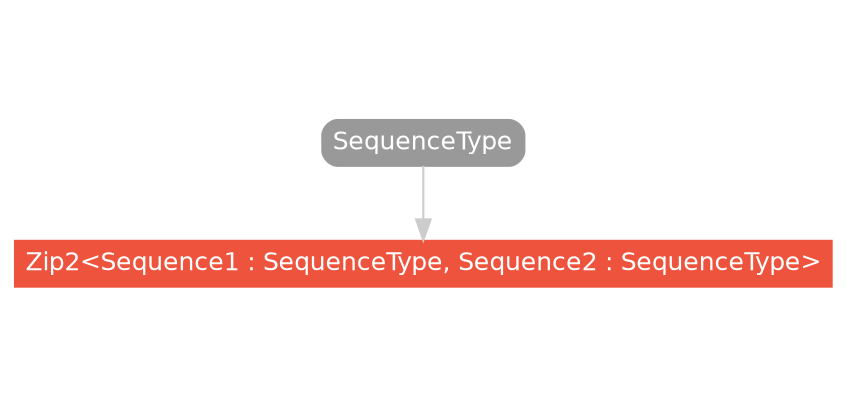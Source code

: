 strict digraph "Zip2<Sequence1 : SequenceType, Sequence2 : SequenceType> - Type Hierarchy - SwiftDoc.org" {
    pad="0.1,0.8"
    node [shape=box, style="filled,rounded", color="#999999", fillcolor="#999999", fontcolor=white, fontname=Helvetica, fontnames="Helvetica,sansserif", fontsize=12, margin="0.07,0.05", height="0.3"]
    edge [color="#cccccc"]
    "SequenceType" [URL="/protocol/SequenceType/"]
    "Zip2<Sequence1 : SequenceType, Sequence2 : SequenceType>" [URL="/type/Zip2/", style="filled", fillcolor="#ee543d", color="#ee543d"]    "SequenceType" -> "Zip2<Sequence1 : SequenceType, Sequence2 : SequenceType>"
    subgraph Types {
        rank = max; "Zip2<Sequence1 : SequenceType, Sequence2 : SequenceType>";
    }
}